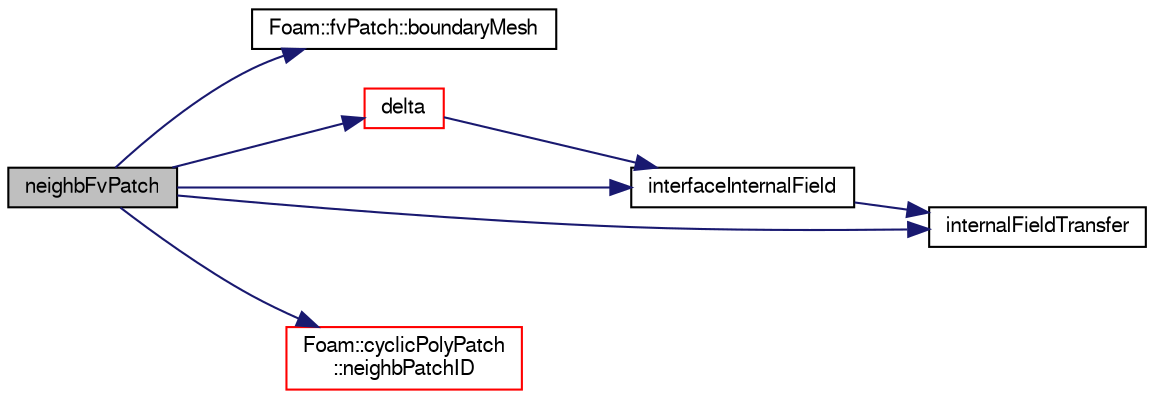 digraph "neighbFvPatch"
{
  bgcolor="transparent";
  edge [fontname="FreeSans",fontsize="10",labelfontname="FreeSans",labelfontsize="10"];
  node [fontname="FreeSans",fontsize="10",shape=record];
  rankdir="LR";
  Node263 [label="neighbFvPatch",height=0.2,width=0.4,color="black", fillcolor="grey75", style="filled", fontcolor="black"];
  Node263 -> Node264 [color="midnightblue",fontsize="10",style="solid",fontname="FreeSans"];
  Node264 [label="Foam::fvPatch::boundaryMesh",height=0.2,width=0.4,color="black",URL="$a22870.html#adeb163bcd9dd47dcdc4a8f2ccf1c53eb",tooltip="Return boundaryMesh reference. "];
  Node263 -> Node265 [color="midnightblue",fontsize="10",style="solid",fontname="FreeSans"];
  Node265 [label="delta",height=0.2,width=0.4,color="red",URL="$a22802.html#a8c83ba56d8c5964b15844718d953be71",tooltip="Return delta (P to N) vectors across coupled patch. "];
  Node265 -> Node269 [color="midnightblue",fontsize="10",style="solid",fontname="FreeSans"];
  Node269 [label="interfaceInternalField",height=0.2,width=0.4,color="black",URL="$a22802.html#aa8871ae0f8409c5f343da9516cd8c846",tooltip="Return the values of the given internal data adjacent to. "];
  Node269 -> Node270 [color="midnightblue",fontsize="10",style="solid",fontname="FreeSans"];
  Node270 [label="internalFieldTransfer",height=0.2,width=0.4,color="black",URL="$a22802.html#a237c9448fbff6fcefb820f4076a58f26",tooltip="Return neighbour field. "];
  Node263 -> Node269 [color="midnightblue",fontsize="10",style="solid",fontname="FreeSans"];
  Node263 -> Node270 [color="midnightblue",fontsize="10",style="solid",fontname="FreeSans"];
  Node263 -> Node271 [color="midnightblue",fontsize="10",style="solid",fontname="FreeSans"];
  Node271 [label="Foam::cyclicPolyPatch\l::neighbPatchID",height=0.2,width=0.4,color="red",URL="$a27434.html#afc2149e80f0785ace675c205b80eb6bc",tooltip="Neighbour patchID. "];
}
